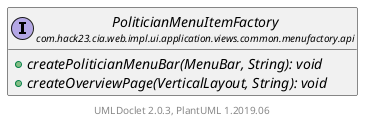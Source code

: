 @startuml
    set namespaceSeparator none
    hide empty fields
    hide empty methods

    interface "<size:14>PoliticianMenuItemFactory\n<size:10>com.hack23.cia.web.impl.ui.application.views.common.menufactory.api" as com.hack23.cia.web.impl.ui.application.views.common.menufactory.api.PoliticianMenuItemFactory [[PoliticianMenuItemFactory.html]] {
        {abstract} +createPoliticianMenuBar(MenuBar, String): void
        {abstract} +createOverviewPage(VerticalLayout, String): void
    }

    center footer UMLDoclet 2.0.3, PlantUML 1.2019.06
@enduml
